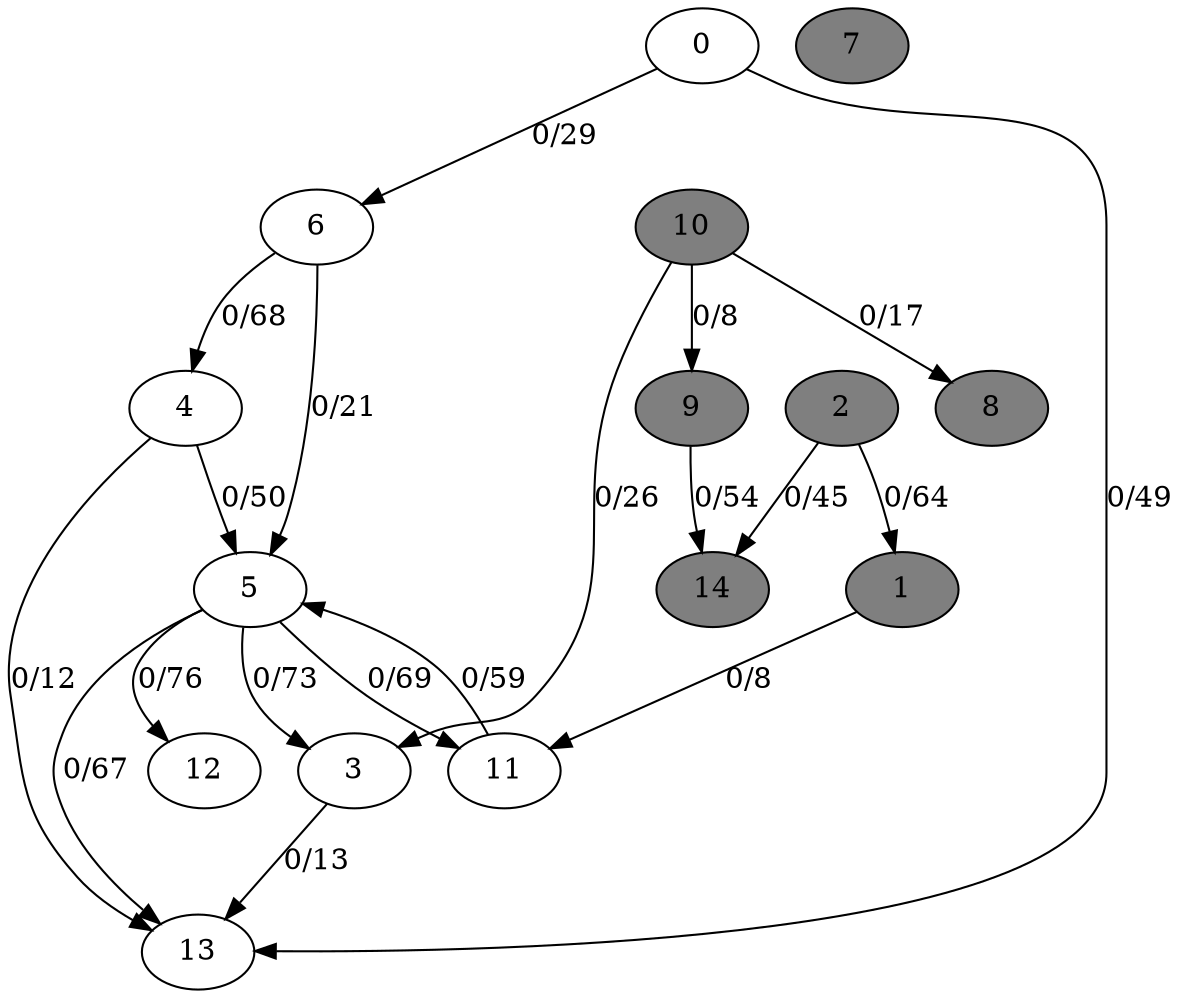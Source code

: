 digraph G {
	0[style=filled fillcolor=grey100];
	0->6[label ="0/29"] ;
	0->13[label ="0/49"] ;
	1[style=filled fillcolor=grey50];
	1->11[label ="0/8"] ;
	2[style=filled fillcolor=grey50];
	2->1[label ="0/64"] ;
	2->14[label ="0/45"] ;
	3[style=filled fillcolor=grey100];
	3->13[label ="0/13"] ;
	4[style=filled fillcolor=grey100];
	4->5[label ="0/50"] ;
	4->13[label ="0/12"] ;
	5[style=filled fillcolor=grey100];
	5->3[label ="0/73"] ;
	5->11[label ="0/69"] ;
	5->12[label ="0/76"] ;
	5->13[label ="0/67"] ;
	6[style=filled fillcolor=grey100];
	6->4[label ="0/68"] ;
	6->5[label ="0/21"] ;
	7[style=filled fillcolor=grey50];
	8[style=filled fillcolor=grey50];
	9[style=filled fillcolor=grey50];
	9->14[label ="0/54"] ;
	10[style=filled fillcolor=grey50];
	10->3[label ="0/26"] ;
	10->8[label ="0/17"] ;
	10->9[label ="0/8"] ;
	11[style=filled fillcolor=grey100];
	11->5[label ="0/59"] ;
	12[style=filled fillcolor=grey100];
	13[style=filled fillcolor=grey100];
	14[style=filled fillcolor=grey50];
}
